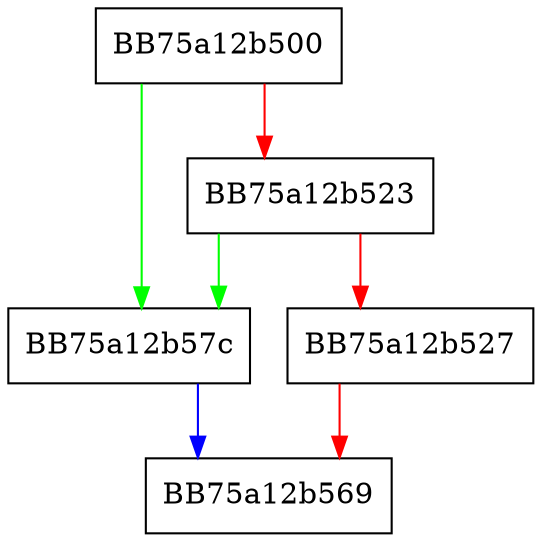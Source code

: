 digraph append_literal {
  node [shape="box"];
  graph [splines=ortho];
  BB75a12b500 -> BB75a12b57c [color="green"];
  BB75a12b500 -> BB75a12b523 [color="red"];
  BB75a12b523 -> BB75a12b57c [color="green"];
  BB75a12b523 -> BB75a12b527 [color="red"];
  BB75a12b527 -> BB75a12b569 [color="red"];
  BB75a12b57c -> BB75a12b569 [color="blue"];
}